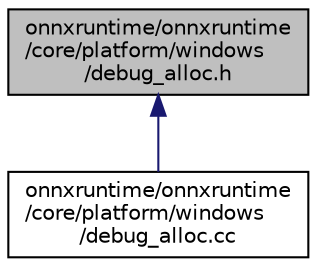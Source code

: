 digraph "onnxruntime/onnxruntime/core/platform/windows/debug_alloc.h"
{
  edge [fontname="Helvetica",fontsize="10",labelfontname="Helvetica",labelfontsize="10"];
  node [fontname="Helvetica",fontsize="10",shape=record];
  Node1 [label="onnxruntime/onnxruntime\l/core/platform/windows\l/debug_alloc.h",height=0.2,width=0.4,color="black", fillcolor="grey75", style="filled", fontcolor="black"];
  Node1 -> Node2 [dir="back",color="midnightblue",fontsize="10",style="solid",fontname="Helvetica"];
  Node2 [label="onnxruntime/onnxruntime\l/core/platform/windows\l/debug_alloc.cc",height=0.2,width=0.4,color="black", fillcolor="white", style="filled",URL="$debug__alloc_8cc.html"];
}
